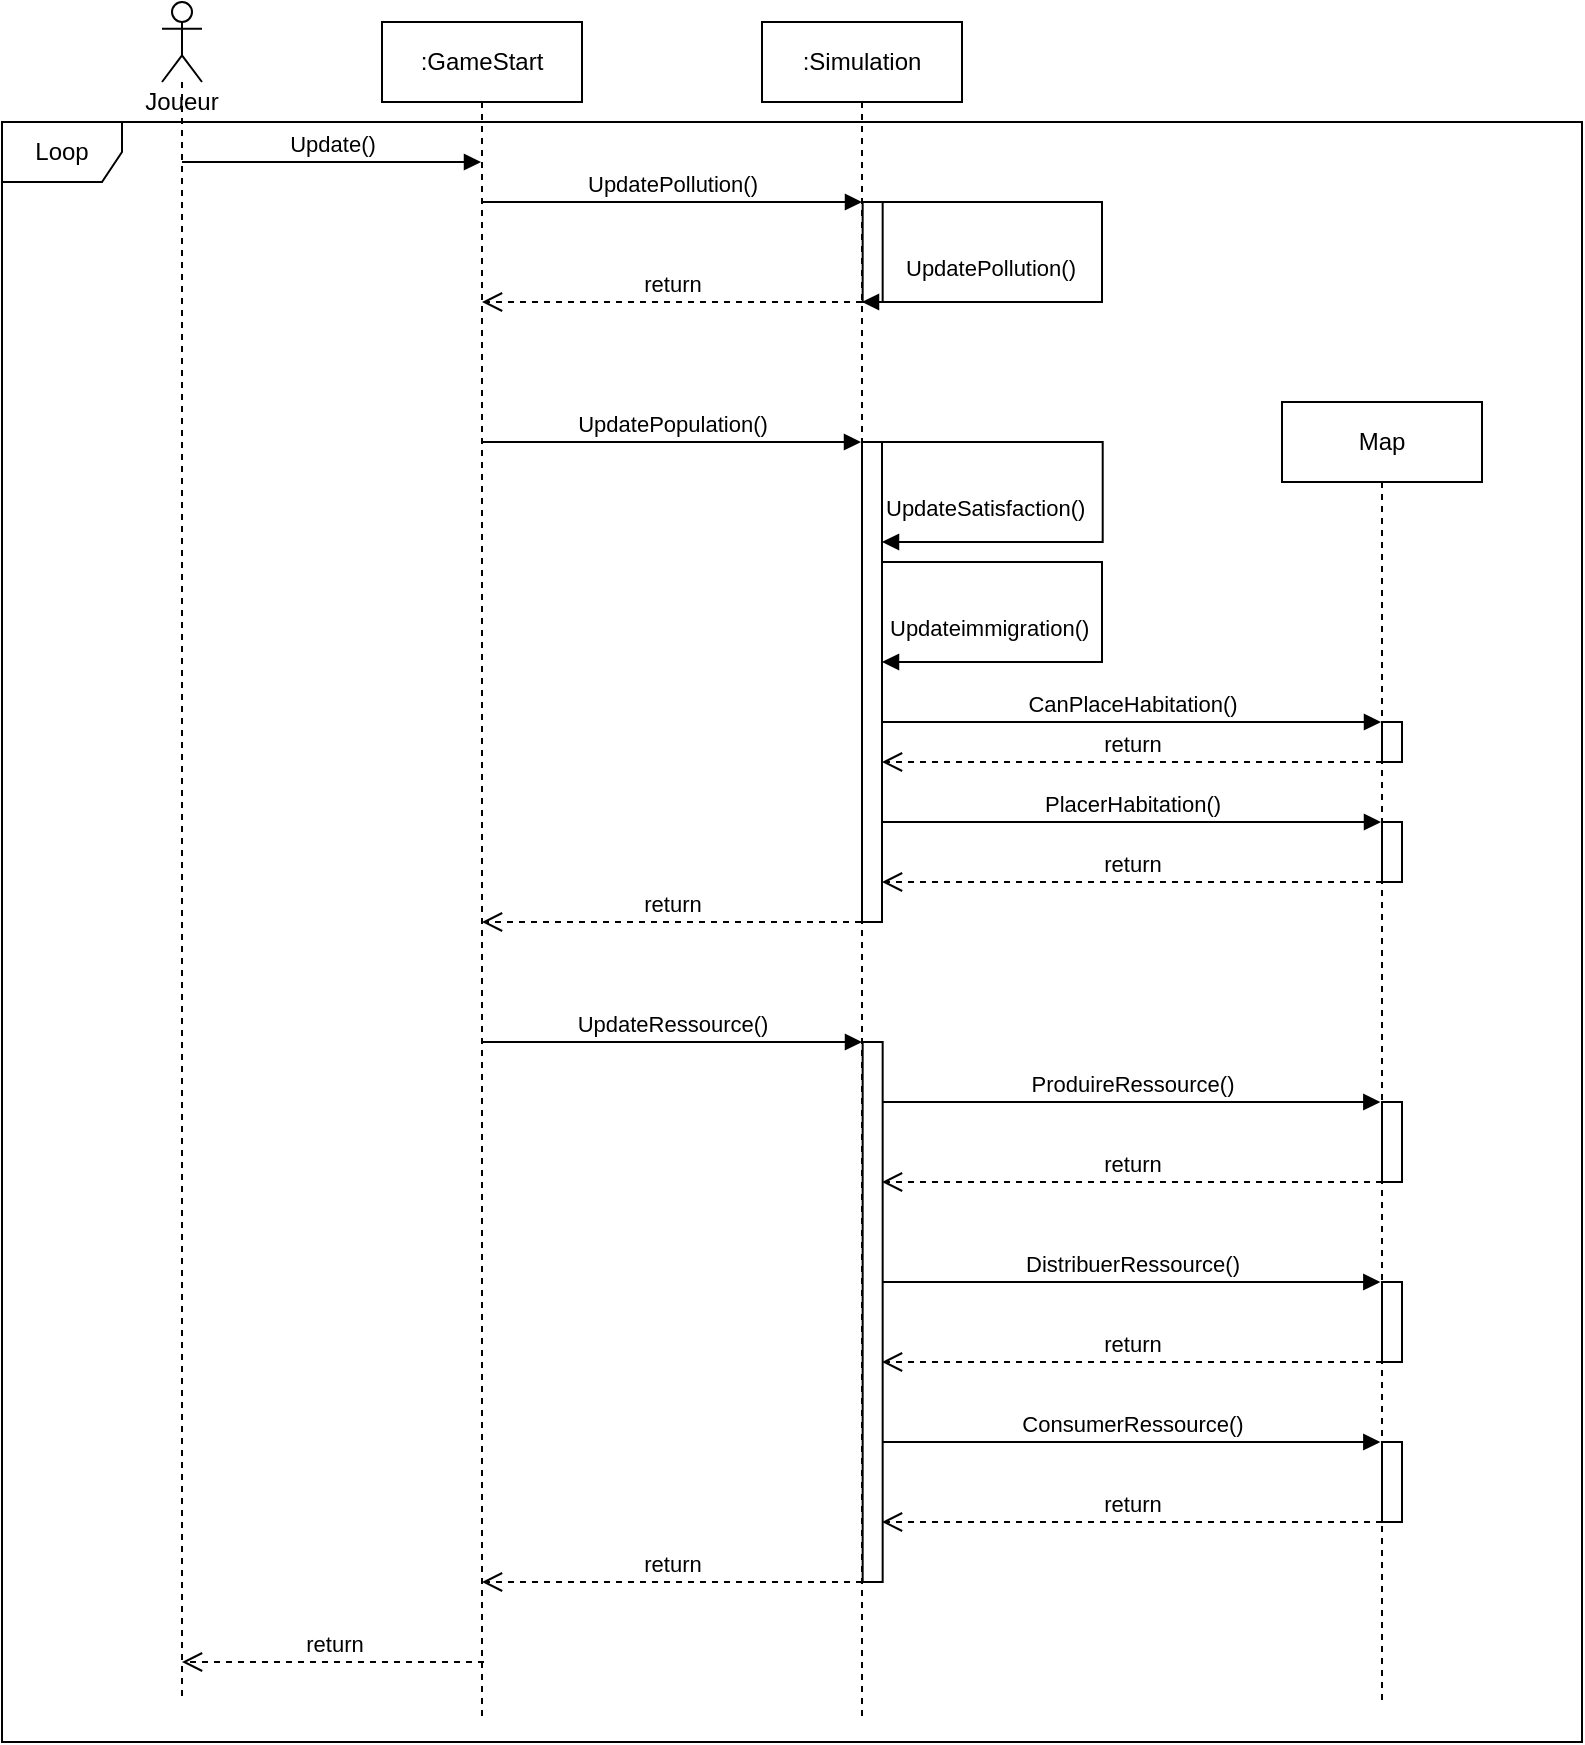 <mxfile version="13.7.3" type="device"><diagram id="DCuYtryjnzQtfqtNJJIL" name="第 1 页"><mxGraphModel dx="981" dy="592" grid="1" gridSize="10" guides="1" tooltips="1" connect="1" arrows="1" fold="1" page="1" pageScale="1" pageWidth="827" pageHeight="1169" math="0" shadow="0"><root><mxCell id="0"/><mxCell id="1" parent="0"/><mxCell id="QlJuuFOWDnc3fZ4aljXR-43" value="Loop" style="shape=umlFrame;whiteSpace=wrap;html=1;" parent="1" vertex="1"><mxGeometry x="19" y="210" width="790" height="810" as="geometry"/></mxCell><mxCell id="QlJuuFOWDnc3fZ4aljXR-1" value=":Simulation" style="shape=umlLifeline;perimeter=lifelinePerimeter;whiteSpace=wrap;html=1;container=1;collapsible=0;recursiveResize=0;outlineConnect=0;" parent="1" vertex="1"><mxGeometry x="399" y="160" width="100" height="850" as="geometry"/></mxCell><mxCell id="QlJuuFOWDnc3fZ4aljXR-8" value="" style="html=1;points=[];perimeter=orthogonalPerimeter;" parent="QlJuuFOWDnc3fZ4aljXR-1" vertex="1"><mxGeometry x="50.33" y="90" width="10" height="50" as="geometry"/></mxCell><mxCell id="QlJuuFOWDnc3fZ4aljXR-13" value="" style="html=1;points=[];perimeter=orthogonalPerimeter;" parent="QlJuuFOWDnc3fZ4aljXR-1" vertex="1"><mxGeometry x="50" y="210" width="10" height="240" as="geometry"/></mxCell><mxCell id="QlJuuFOWDnc3fZ4aljXR-14" value="UpdateSatisfaction()" style="endArrow=block;endFill=1;html=1;edgeStyle=orthogonalEdgeStyle;align=left;verticalAlign=top;rounded=0;" parent="QlJuuFOWDnc3fZ4aljXR-1" edge="1"><mxGeometry x="-0.933" y="-20" relative="1" as="geometry"><mxPoint x="50.33" y="210" as="sourcePoint"/><mxPoint x="60" y="260" as="targetPoint"/><Array as="points"><mxPoint x="170.33" y="210"/><mxPoint x="170.33" y="260"/></Array><mxPoint as="offset"/></mxGeometry></mxCell><mxCell id="QlJuuFOWDnc3fZ4aljXR-18" value="Updateimmigration()" style="endArrow=block;endFill=1;html=1;edgeStyle=orthogonalEdgeStyle;align=left;verticalAlign=top;rounded=0;" parent="QlJuuFOWDnc3fZ4aljXR-1" target="QlJuuFOWDnc3fZ4aljXR-13" edge="1"><mxGeometry x="-0.985" y="-20" relative="1" as="geometry"><mxPoint x="60.0" y="270" as="sourcePoint"/><mxPoint x="69.67" y="320" as="targetPoint"/><Array as="points"><mxPoint x="170" y="270"/><mxPoint x="170" y="320"/></Array><mxPoint as="offset"/></mxGeometry></mxCell><mxCell id="QlJuuFOWDnc3fZ4aljXR-21" value="CanPlaceHabitation()" style="html=1;verticalAlign=bottom;endArrow=block;rounded=0;" parent="QlJuuFOWDnc3fZ4aljXR-1" target="QlJuuFOWDnc3fZ4aljXR-20" edge="1"><mxGeometry width="80" relative="1" as="geometry"><mxPoint x="60.33" y="350" as="sourcePoint"/><mxPoint x="140.33" y="350" as="targetPoint"/></mxGeometry></mxCell><mxCell id="QlJuuFOWDnc3fZ4aljXR-24" value="PlacerHabitation()" style="html=1;verticalAlign=bottom;endArrow=block;rounded=0;" parent="QlJuuFOWDnc3fZ4aljXR-1" target="QlJuuFOWDnc3fZ4aljXR-20" edge="1"><mxGeometry width="80" relative="1" as="geometry"><mxPoint x="60.33" y="400" as="sourcePoint"/><mxPoint x="140.33" y="400" as="targetPoint"/></mxGeometry></mxCell><mxCell id="QlJuuFOWDnc3fZ4aljXR-30" value="" style="html=1;points=[];perimeter=orthogonalPerimeter;" parent="QlJuuFOWDnc3fZ4aljXR-1" vertex="1"><mxGeometry x="50.33" y="510" width="10" height="270" as="geometry"/></mxCell><mxCell id="QlJuuFOWDnc3fZ4aljXR-2" value=":GameStart" style="shape=umlLifeline;perimeter=lifelinePerimeter;whiteSpace=wrap;html=1;container=1;collapsible=0;recursiveResize=0;outlineConnect=0;" parent="1" vertex="1"><mxGeometry x="209" y="160" width="100" height="850" as="geometry"/></mxCell><mxCell id="QlJuuFOWDnc3fZ4aljXR-12" value="UpdatePopulation()" style="html=1;verticalAlign=bottom;endArrow=block;rounded=0;" parent="QlJuuFOWDnc3fZ4aljXR-2" target="QlJuuFOWDnc3fZ4aljXR-1" edge="1"><mxGeometry width="80" relative="1" as="geometry"><mxPoint x="50" y="210" as="sourcePoint"/><mxPoint x="130" y="210" as="targetPoint"/></mxGeometry></mxCell><mxCell id="QlJuuFOWDnc3fZ4aljXR-3" value="Joueur" style="shape=umlLifeline;participant=umlActor;perimeter=lifelinePerimeter;whiteSpace=wrap;html=1;container=1;collapsible=0;recursiveResize=0;verticalAlign=top;spacingTop=36;outlineConnect=0;" parent="1" vertex="1"><mxGeometry x="99" y="150" width="20" height="850" as="geometry"/></mxCell><mxCell id="QlJuuFOWDnc3fZ4aljXR-6" value="Update()" style="html=1;verticalAlign=bottom;endArrow=block;rounded=0;" parent="1" target="QlJuuFOWDnc3fZ4aljXR-2" edge="1"><mxGeometry width="80" relative="1" as="geometry"><mxPoint x="109" y="230" as="sourcePoint"/><mxPoint x="189" y="230" as="targetPoint"/></mxGeometry></mxCell><mxCell id="QlJuuFOWDnc3fZ4aljXR-7" value="UpdatePollution()" style="html=1;verticalAlign=bottom;endArrow=block;rounded=0;" parent="1" edge="1"><mxGeometry width="80" relative="1" as="geometry"><mxPoint x="259" y="250" as="sourcePoint"/><mxPoint x="449" y="250" as="targetPoint"/></mxGeometry></mxCell><mxCell id="QlJuuFOWDnc3fZ4aljXR-9" value="UpdatePollution()" style="endArrow=block;endFill=1;html=1;edgeStyle=orthogonalEdgeStyle;align=left;verticalAlign=top;rounded=0;" parent="1" target="QlJuuFOWDnc3fZ4aljXR-1" edge="1"><mxGeometry x="-0.862" y="-20" relative="1" as="geometry"><mxPoint x="449" y="250" as="sourcePoint"/><mxPoint x="549" y="330" as="targetPoint"/><Array as="points"><mxPoint x="569" y="250"/><mxPoint x="569" y="300"/></Array><mxPoint as="offset"/></mxGeometry></mxCell><mxCell id="QlJuuFOWDnc3fZ4aljXR-11" value="return" style="html=1;verticalAlign=bottom;endArrow=open;dashed=1;endSize=8;rounded=0;" parent="1" target="QlJuuFOWDnc3fZ4aljXR-2" edge="1"><mxGeometry relative="1" as="geometry"><mxPoint x="449" y="300" as="sourcePoint"/><mxPoint x="369" y="300" as="targetPoint"/></mxGeometry></mxCell><mxCell id="QlJuuFOWDnc3fZ4aljXR-20" value="Map" style="shape=umlLifeline;perimeter=lifelinePerimeter;whiteSpace=wrap;html=1;container=1;collapsible=0;recursiveResize=0;outlineConnect=0;" parent="1" vertex="1"><mxGeometry x="659" y="350" width="100" height="650" as="geometry"/></mxCell><mxCell id="QlJuuFOWDnc3fZ4aljXR-22" value="" style="html=1;points=[];perimeter=orthogonalPerimeter;" parent="QlJuuFOWDnc3fZ4aljXR-20" vertex="1"><mxGeometry x="50" y="160" width="10" height="20" as="geometry"/></mxCell><mxCell id="QlJuuFOWDnc3fZ4aljXR-25" value="" style="html=1;points=[];perimeter=orthogonalPerimeter;" parent="QlJuuFOWDnc3fZ4aljXR-20" vertex="1"><mxGeometry x="50" y="210" width="10" height="30" as="geometry"/></mxCell><mxCell id="QlJuuFOWDnc3fZ4aljXR-26" value="return" style="html=1;verticalAlign=bottom;endArrow=open;dashed=1;endSize=8;rounded=0;" parent="QlJuuFOWDnc3fZ4aljXR-20" edge="1"><mxGeometry relative="1" as="geometry"><mxPoint x="50" y="240" as="sourcePoint"/><mxPoint x="-200" y="240" as="targetPoint"/></mxGeometry></mxCell><mxCell id="QlJuuFOWDnc3fZ4aljXR-33" value="" style="html=1;points=[];perimeter=orthogonalPerimeter;" parent="QlJuuFOWDnc3fZ4aljXR-20" vertex="1"><mxGeometry x="50" y="350" width="10" height="40" as="geometry"/></mxCell><mxCell id="QlJuuFOWDnc3fZ4aljXR-36" value="" style="html=1;points=[];perimeter=orthogonalPerimeter;" parent="QlJuuFOWDnc3fZ4aljXR-20" vertex="1"><mxGeometry x="50" y="440" width="10" height="40" as="geometry"/></mxCell><mxCell id="QlJuuFOWDnc3fZ4aljXR-39" value="" style="html=1;points=[];perimeter=orthogonalPerimeter;" parent="QlJuuFOWDnc3fZ4aljXR-20" vertex="1"><mxGeometry x="50" y="520" width="10" height="40" as="geometry"/></mxCell><mxCell id="QlJuuFOWDnc3fZ4aljXR-23" value="return" style="html=1;verticalAlign=bottom;endArrow=open;dashed=1;endSize=8;rounded=0;" parent="1" edge="1"><mxGeometry relative="1" as="geometry"><mxPoint x="709" y="530" as="sourcePoint"/><mxPoint x="459" y="530" as="targetPoint"/></mxGeometry></mxCell><mxCell id="QlJuuFOWDnc3fZ4aljXR-27" value="return" style="html=1;verticalAlign=bottom;endArrow=open;dashed=1;endSize=8;rounded=0;" parent="1" source="QlJuuFOWDnc3fZ4aljXR-1" target="QlJuuFOWDnc3fZ4aljXR-2" edge="1"><mxGeometry relative="1" as="geometry"><mxPoint x="439" y="610" as="sourcePoint"/><mxPoint x="359" y="610" as="targetPoint"/><Array as="points"><mxPoint x="399" y="610"/></Array></mxGeometry></mxCell><mxCell id="QlJuuFOWDnc3fZ4aljXR-29" value="UpdateRessource()" style="html=1;verticalAlign=bottom;endArrow=block;rounded=0;" parent="1" edge="1"><mxGeometry width="80" relative="1" as="geometry"><mxPoint x="259" y="670" as="sourcePoint"/><mxPoint x="449" y="670" as="targetPoint"/></mxGeometry></mxCell><mxCell id="QlJuuFOWDnc3fZ4aljXR-31" value="ProduireRessource()" style="html=1;verticalAlign=bottom;endArrow=block;rounded=0;" parent="1" edge="1"><mxGeometry width="80" relative="1" as="geometry"><mxPoint x="459.0" y="700" as="sourcePoint"/><mxPoint x="708.17" y="700" as="targetPoint"/></mxGeometry></mxCell><mxCell id="QlJuuFOWDnc3fZ4aljXR-34" value="return" style="html=1;verticalAlign=bottom;endArrow=open;dashed=1;endSize=8;rounded=0;" parent="1" edge="1"><mxGeometry relative="1" as="geometry"><mxPoint x="709" y="740" as="sourcePoint"/><mxPoint x="459" y="740" as="targetPoint"/></mxGeometry></mxCell><mxCell id="QlJuuFOWDnc3fZ4aljXR-35" value="DistribuerRessource()" style="html=1;verticalAlign=bottom;endArrow=block;rounded=0;" parent="1" edge="1"><mxGeometry width="80" relative="1" as="geometry"><mxPoint x="459" y="790" as="sourcePoint"/><mxPoint x="708.17" y="790" as="targetPoint"/></mxGeometry></mxCell><mxCell id="QlJuuFOWDnc3fZ4aljXR-37" value="return" style="html=1;verticalAlign=bottom;endArrow=open;dashed=1;endSize=8;rounded=0;" parent="1" edge="1"><mxGeometry relative="1" as="geometry"><mxPoint x="709" y="830" as="sourcePoint"/><mxPoint x="459" y="830" as="targetPoint"/></mxGeometry></mxCell><mxCell id="QlJuuFOWDnc3fZ4aljXR-38" value="ConsumerRessource()" style="html=1;verticalAlign=bottom;endArrow=block;rounded=0;" parent="1" edge="1"><mxGeometry width="80" relative="1" as="geometry"><mxPoint x="459" y="870" as="sourcePoint"/><mxPoint x="708.17" y="870" as="targetPoint"/></mxGeometry></mxCell><mxCell id="QlJuuFOWDnc3fZ4aljXR-40" value="return" style="html=1;verticalAlign=bottom;endArrow=open;dashed=1;endSize=8;rounded=0;" parent="1" edge="1"><mxGeometry relative="1" as="geometry"><mxPoint x="709" y="910" as="sourcePoint"/><mxPoint x="459" y="910" as="targetPoint"/></mxGeometry></mxCell><mxCell id="QlJuuFOWDnc3fZ4aljXR-41" value="return" style="html=1;verticalAlign=bottom;endArrow=open;dashed=1;endSize=8;rounded=0;" parent="1" edge="1"><mxGeometry relative="1" as="geometry"><mxPoint x="449" y="940" as="sourcePoint"/><mxPoint x="259" y="940" as="targetPoint"/><Array as="points"><mxPoint x="399.5" y="940"/></Array></mxGeometry></mxCell><mxCell id="QlJuuFOWDnc3fZ4aljXR-44" value="return" style="html=1;verticalAlign=bottom;endArrow=open;dashed=1;endSize=8;rounded=0;" parent="1" target="QlJuuFOWDnc3fZ4aljXR-3" edge="1"><mxGeometry relative="1" as="geometry"><mxPoint x="260" y="980" as="sourcePoint"/><mxPoint x="149" y="980" as="targetPoint"/><Array as="points"/></mxGeometry></mxCell></root></mxGraphModel></diagram></mxfile>